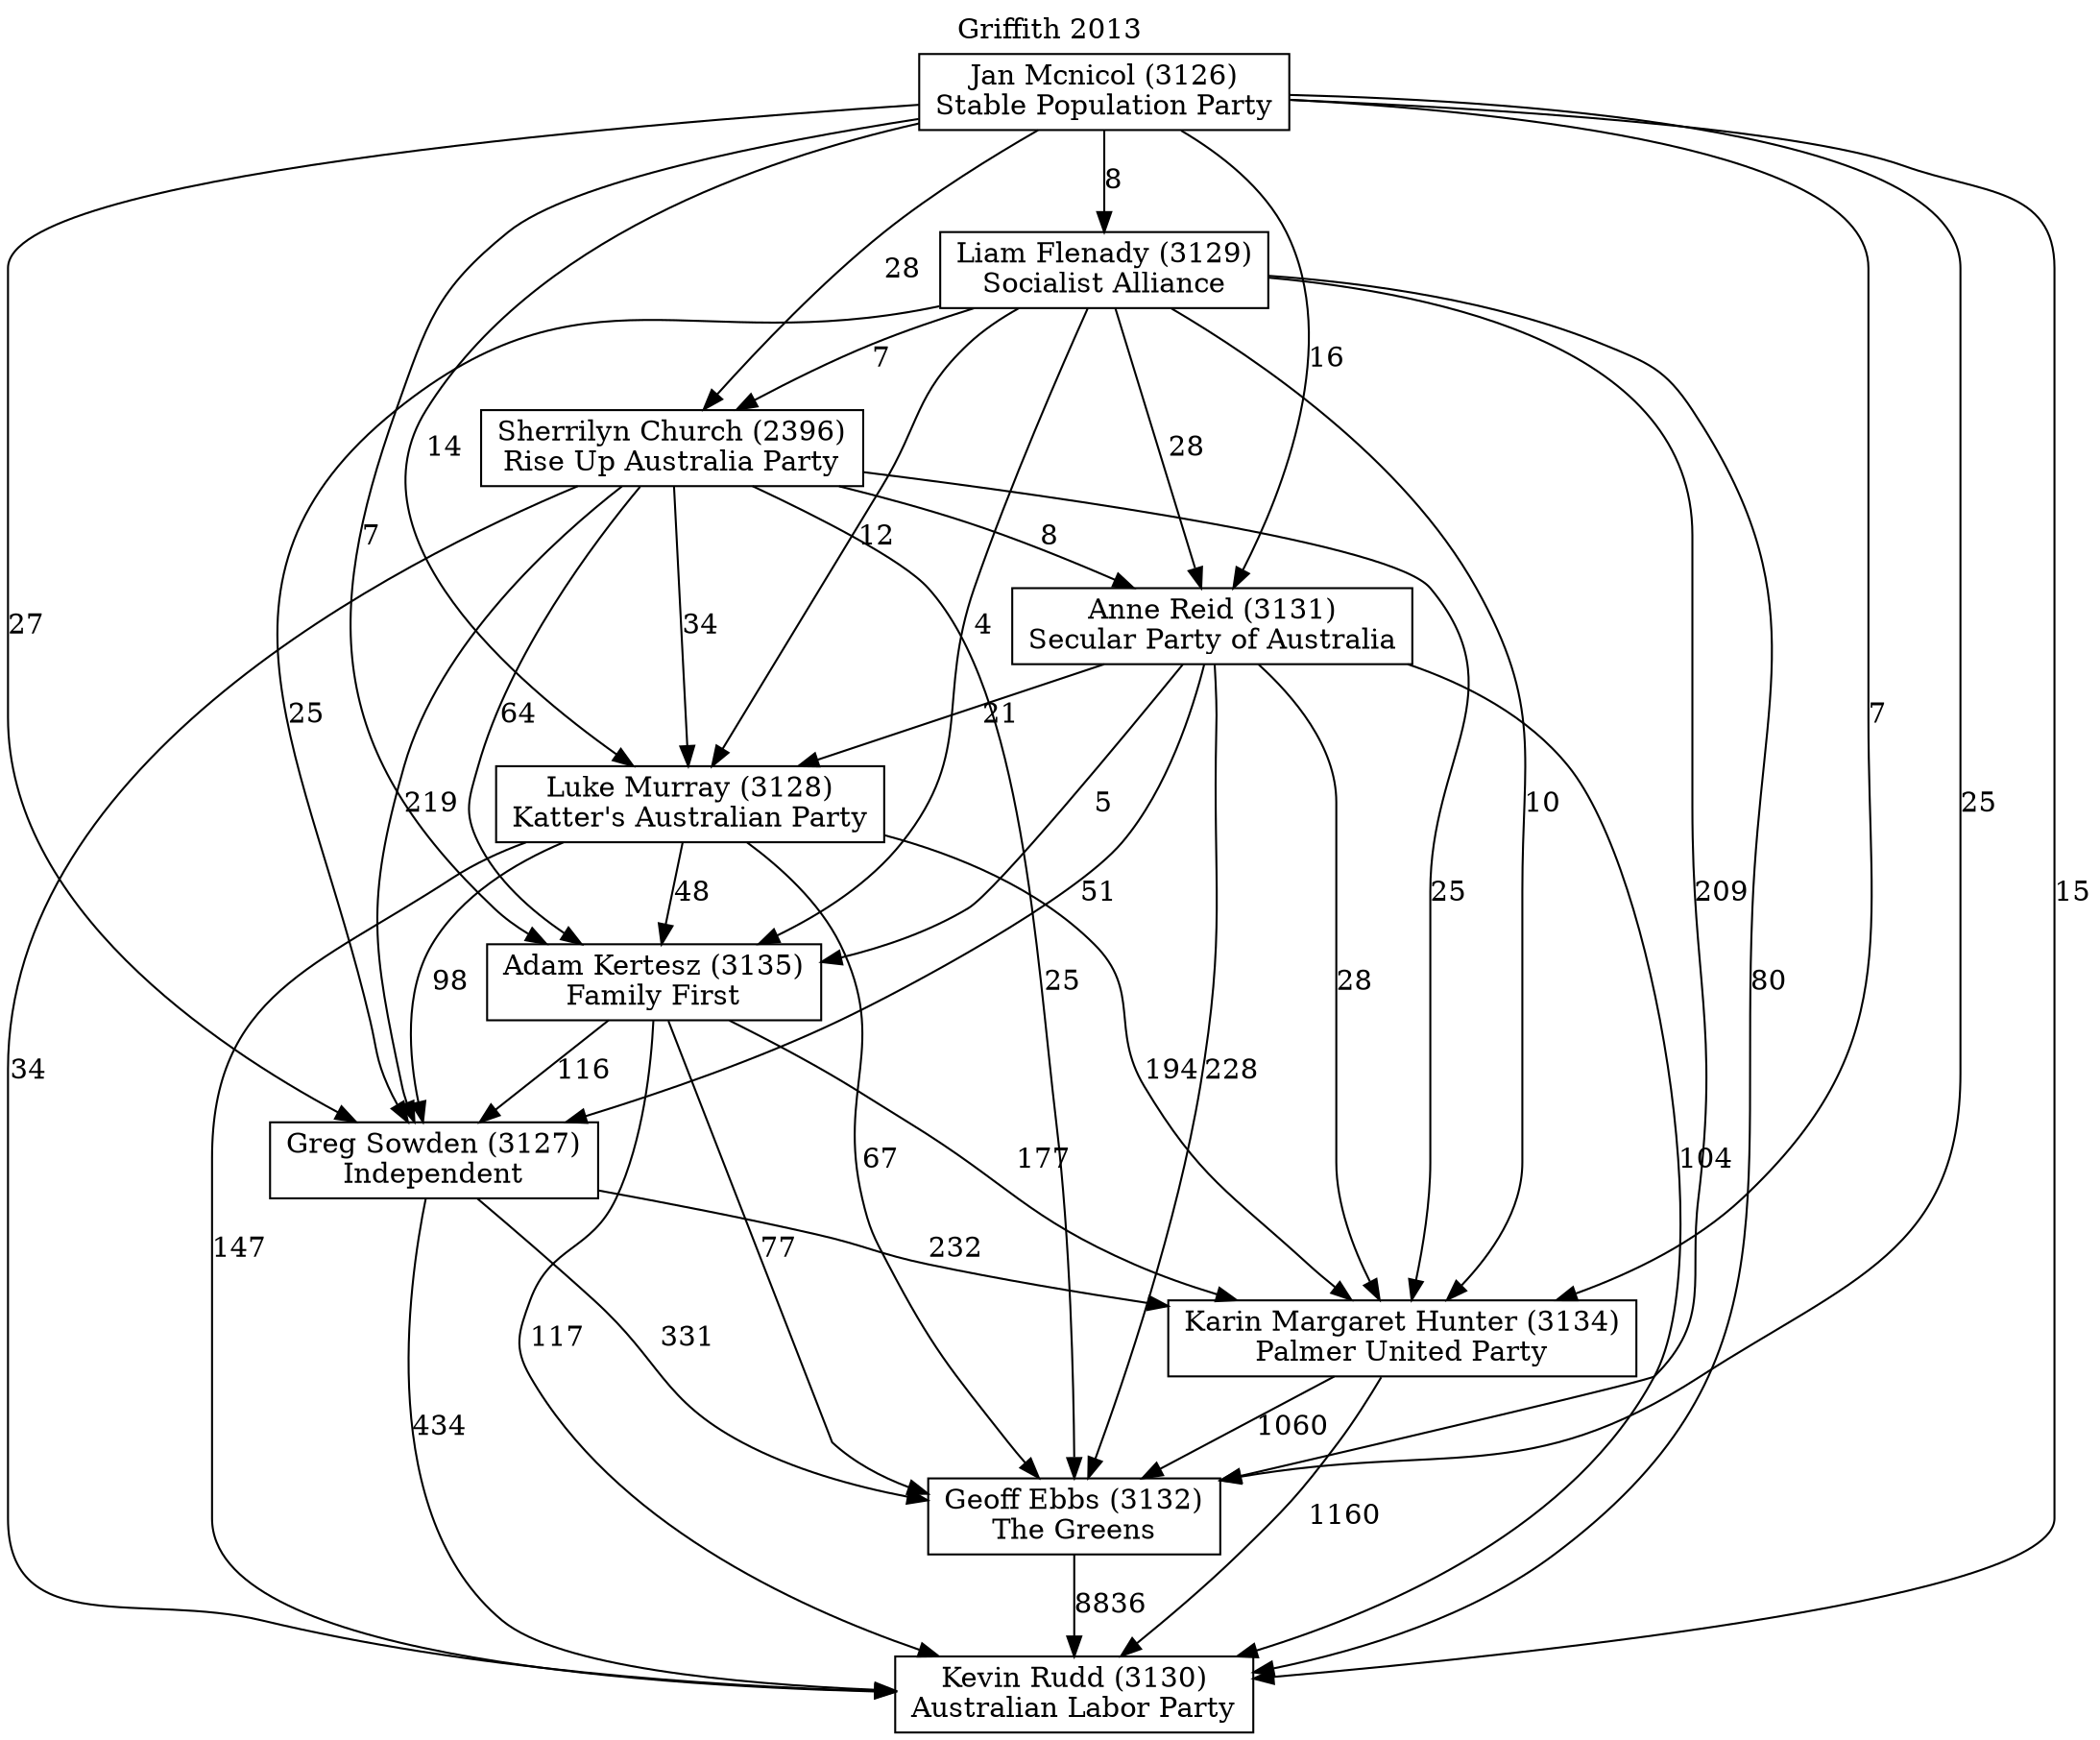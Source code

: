 // House preference flow
digraph "Kevin Rudd (3130)_Griffith_2013" {
	graph [label="Griffith 2013" labelloc=t mclimit=10]
	node [shape=box]
	"Adam Kertesz (3135)" [label="Adam Kertesz (3135)
Family First"]
	"Anne Reid (3131)" [label="Anne Reid (3131)
Secular Party of Australia"]
	"Geoff Ebbs (3132)" [label="Geoff Ebbs (3132)
The Greens"]
	"Greg Sowden (3127)" [label="Greg Sowden (3127)
Independent"]
	"Jan Mcnicol (3126)" [label="Jan Mcnicol (3126)
Stable Population Party"]
	"Karin Margaret Hunter (3134)" [label="Karin Margaret Hunter (3134)
Palmer United Party"]
	"Kevin Rudd (3130)" [label="Kevin Rudd (3130)
Australian Labor Party"]
	"Liam Flenady (3129)" [label="Liam Flenady (3129)
Socialist Alliance"]
	"Luke Murray (3128)" [label="Luke Murray (3128)
Katter's Australian Party"]
	"Sherrilyn Church (2396)" [label="Sherrilyn Church (2396)
Rise Up Australia Party"]
	"Adam Kertesz (3135)" -> "Geoff Ebbs (3132)" [label=77]
	"Adam Kertesz (3135)" -> "Greg Sowden (3127)" [label=116]
	"Adam Kertesz (3135)" -> "Karin Margaret Hunter (3134)" [label=177]
	"Adam Kertesz (3135)" -> "Kevin Rudd (3130)" [label=117]
	"Anne Reid (3131)" -> "Adam Kertesz (3135)" [label=5]
	"Anne Reid (3131)" -> "Geoff Ebbs (3132)" [label=228]
	"Anne Reid (3131)" -> "Greg Sowden (3127)" [label=51]
	"Anne Reid (3131)" -> "Karin Margaret Hunter (3134)" [label=28]
	"Anne Reid (3131)" -> "Kevin Rudd (3130)" [label=104]
	"Anne Reid (3131)" -> "Luke Murray (3128)" [label=21]
	"Geoff Ebbs (3132)" -> "Kevin Rudd (3130)" [label=8836]
	"Greg Sowden (3127)" -> "Geoff Ebbs (3132)" [label=331]
	"Greg Sowden (3127)" -> "Karin Margaret Hunter (3134)" [label=232]
	"Greg Sowden (3127)" -> "Kevin Rudd (3130)" [label=434]
	"Jan Mcnicol (3126)" -> "Adam Kertesz (3135)" [label=7]
	"Jan Mcnicol (3126)" -> "Anne Reid (3131)" [label=16]
	"Jan Mcnicol (3126)" -> "Geoff Ebbs (3132)" [label=25]
	"Jan Mcnicol (3126)" -> "Greg Sowden (3127)" [label=27]
	"Jan Mcnicol (3126)" -> "Karin Margaret Hunter (3134)" [label=7]
	"Jan Mcnicol (3126)" -> "Kevin Rudd (3130)" [label=15]
	"Jan Mcnicol (3126)" -> "Liam Flenady (3129)" [label=8]
	"Jan Mcnicol (3126)" -> "Luke Murray (3128)" [label=14]
	"Jan Mcnicol (3126)" -> "Sherrilyn Church (2396)" [label=28]
	"Karin Margaret Hunter (3134)" -> "Geoff Ebbs (3132)" [label=1060]
	"Karin Margaret Hunter (3134)" -> "Kevin Rudd (3130)" [label=1160]
	"Liam Flenady (3129)" -> "Adam Kertesz (3135)" [label=4]
	"Liam Flenady (3129)" -> "Anne Reid (3131)" [label=28]
	"Liam Flenady (3129)" -> "Geoff Ebbs (3132)" [label=209]
	"Liam Flenady (3129)" -> "Greg Sowden (3127)" [label=25]
	"Liam Flenady (3129)" -> "Karin Margaret Hunter (3134)" [label=10]
	"Liam Flenady (3129)" -> "Kevin Rudd (3130)" [label=80]
	"Liam Flenady (3129)" -> "Luke Murray (3128)" [label=12]
	"Liam Flenady (3129)" -> "Sherrilyn Church (2396)" [label=7]
	"Luke Murray (3128)" -> "Adam Kertesz (3135)" [label=48]
	"Luke Murray (3128)" -> "Geoff Ebbs (3132)" [label=67]
	"Luke Murray (3128)" -> "Greg Sowden (3127)" [label=98]
	"Luke Murray (3128)" -> "Karin Margaret Hunter (3134)" [label=194]
	"Luke Murray (3128)" -> "Kevin Rudd (3130)" [label=147]
	"Sherrilyn Church (2396)" -> "Adam Kertesz (3135)" [label=64]
	"Sherrilyn Church (2396)" -> "Anne Reid (3131)" [label=8]
	"Sherrilyn Church (2396)" -> "Geoff Ebbs (3132)" [label=25]
	"Sherrilyn Church (2396)" -> "Greg Sowden (3127)" [label=219]
	"Sherrilyn Church (2396)" -> "Karin Margaret Hunter (3134)" [label=25]
	"Sherrilyn Church (2396)" -> "Kevin Rudd (3130)" [label=34]
	"Sherrilyn Church (2396)" -> "Luke Murray (3128)" [label=34]
}
